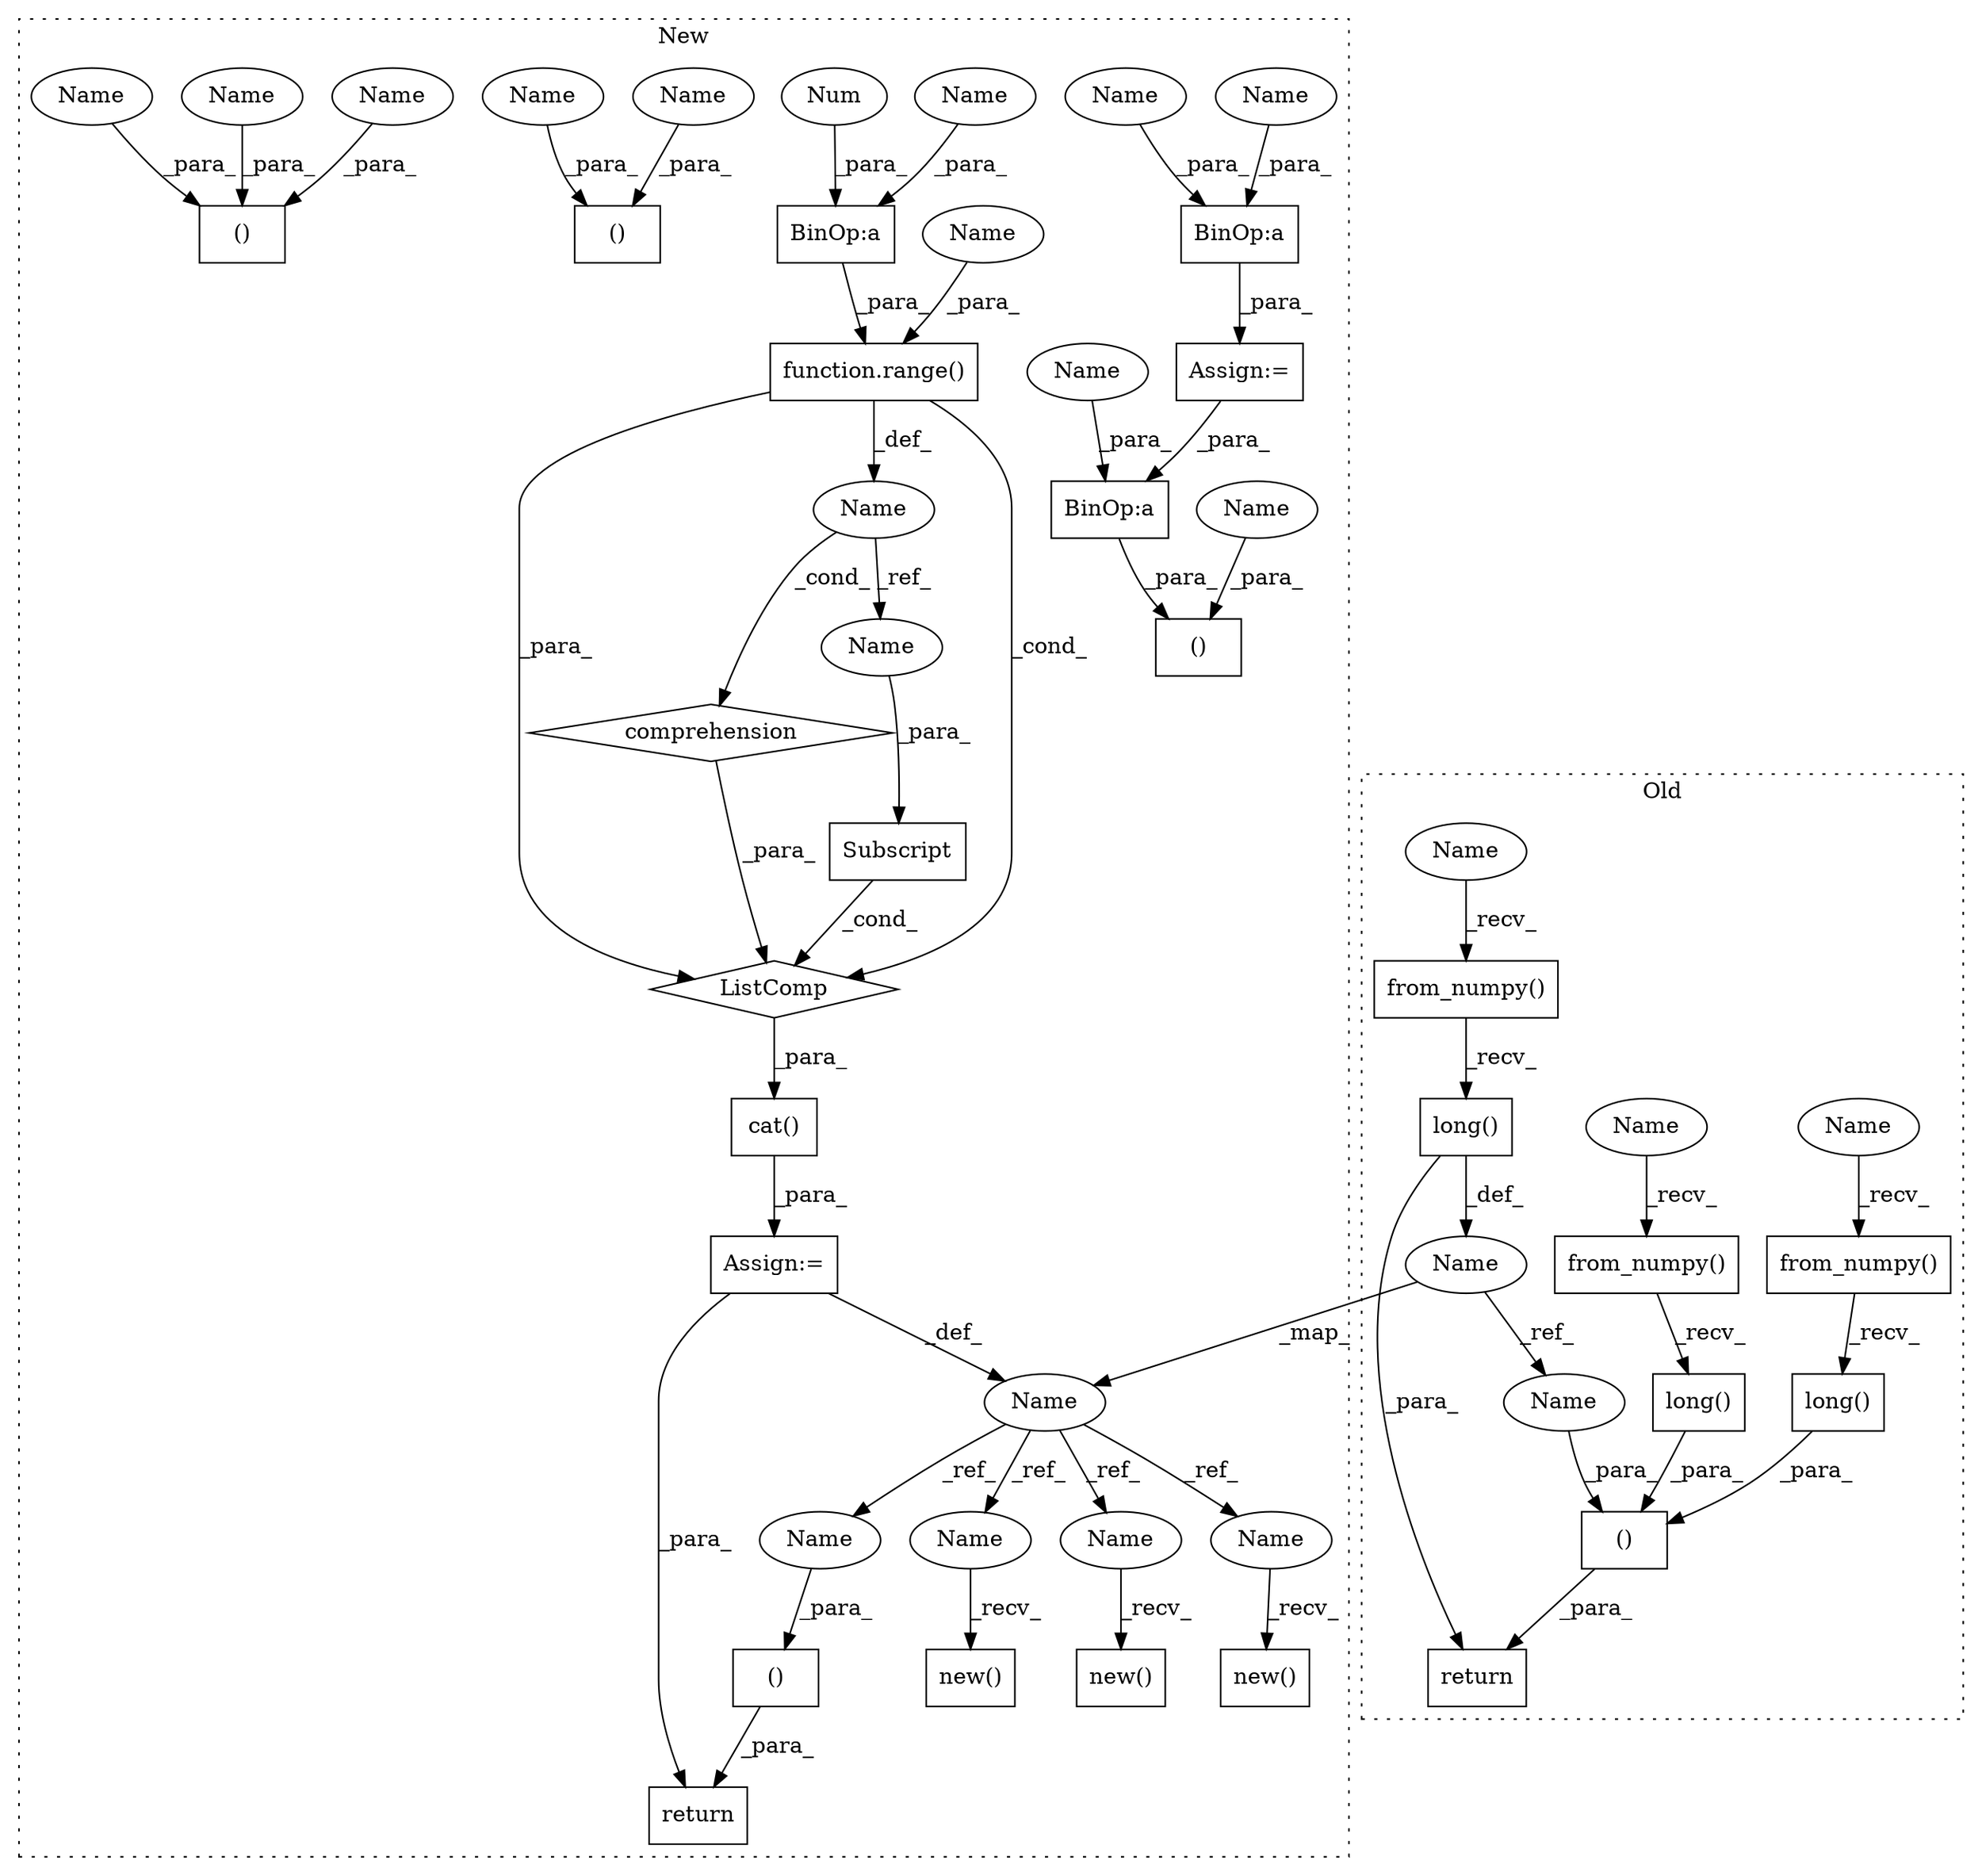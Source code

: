 digraph G {
subgraph cluster0 {
1 [label="long()" a="75" s="3850" l="36" shape="box"];
3 [label="()" a="54" s="3842" l="44" shape="box"];
7 [label="Name" a="87" s="3079" l="4" shape="ellipse"];
10 [label="long()" a="75" s="3811" l="31" shape="box"];
14 [label="from_numpy()" a="75" s="3086,3118" l="17,1" shape="box"];
15 [label="long()" a="75" s="3086" l="40" shape="box"];
16 [label="from_numpy()" a="75" s="3850,3878" l="17,1" shape="box"];
17 [label="from_numpy()" a="75" s="3811,3834" l="17,1" shape="box"];
23 [label="return" a="93" s="3804" l="7" shape="box"];
45 [label="Name" a="87" s="3811" l="5" shape="ellipse"];
46 [label="Name" a="87" s="3086" l="5" shape="ellipse"];
47 [label="Name" a="87" s="3850" l="5" shape="ellipse"];
50 [label="Name" a="87" s="3844" l="4" shape="ellipse"];
label = "Old";
style="dotted";
}
subgraph cluster1 {
2 [label="new()" a="75" s="4898,4917" l="9,1" shape="box"];
4 [label="BinOp:a" a="82" s="4154" l="3" shape="box"];
5 [label="()" a="54" s="5040" l="19" shape="box"];
6 [label="Name" a="87" s="4318" l="4" shape="ellipse"];
8 [label="Subscript" a="63" s="4095,0" l="17,0" shape="box"];
9 [label="function.range()" a="75" s="4124,4158" l="6,1" shape="box"];
11 [label="Name" a="87" s="4117" l="3" shape="ellipse"];
12 [label="comprehension" a="45" s="4113" l="3" shape="diamond"];
13 [label="cat()" a="75" s="4071,4169" l="10,1" shape="box"];
18 [label="ListComp" a="106" s="4081" l="88" shape="diamond"];
19 [label="new()" a="75" s="4632,4651" l="9,1" shape="box"];
20 [label="Num" a="76" s="4157" l="1" shape="ellipse"];
21 [label="new()" a="75" s="4713,4742" l="9,1" shape="box"];
22 [label="Assign:=" a="68" s="4068" l="3" shape="box"];
24 [label="return" a="93" s="5027" l="7" shape="box"];
25 [label="()" a="54" s="3990" l="26" shape="box"];
26 [label="BinOp:a" a="82" s="4300" l="3" shape="box"];
27 [label="BinOp:a" a="82" s="4248" l="3" shape="box"];
28 [label="()" a="54" s="4286" l="23" shape="box"];
29 [label="Assign:=" a="68" s="4238" l="3" shape="box"];
30 [label="()" a="54" s="4186" l="9" shape="box"];
31 [label="Name" a="87" s="3992" l="12" shape="ellipse"];
32 [label="Name" a="87" s="4274" l="12" shape="ellipse"];
33 [label="Name" a="87" s="4288" l="12" shape="ellipse"];
34 [label="Name" a="87" s="4188" l="7" shape="ellipse"];
35 [label="Name" a="87" s="4241" l="7" shape="ellipse"];
36 [label="Name" a="87" s="4632" l="4" shape="ellipse"];
37 [label="Name" a="87" s="4898" l="4" shape="ellipse"];
38 [label="Name" a="87" s="4713" l="4" shape="ellipse"];
39 [label="Name" a="87" s="5042" l="4" shape="ellipse"];
40 [label="Name" a="87" s="4108" l="3" shape="ellipse"];
41 [label="Name" a="87" s="3978" l="12" shape="ellipse"];
42 [label="Name" a="87" s="4130" l="12" shape="ellipse"];
43 [label="Name" a="87" s="4251" l="7" shape="ellipse"];
44 [label="Name" a="87" s="4179" l="7" shape="ellipse"];
48 [label="Name" a="87" s="4006" l="10" shape="ellipse"];
49 [label="Name" a="87" s="4144" l="10" shape="ellipse"];
label = "New";
style="dotted";
}
1 -> 3 [label="_para_"];
3 -> 23 [label="_para_"];
4 -> 9 [label="_para_"];
5 -> 24 [label="_para_"];
6 -> 37 [label="_ref_"];
6 -> 36 [label="_ref_"];
6 -> 38 [label="_ref_"];
6 -> 39 [label="_ref_"];
7 -> 6 [label="_map_"];
7 -> 50 [label="_ref_"];
8 -> 18 [label="_cond_"];
9 -> 18 [label="_para_"];
9 -> 11 [label="_def_"];
9 -> 18 [label="_cond_"];
10 -> 3 [label="_para_"];
11 -> 12 [label="_cond_"];
11 -> 40 [label="_ref_"];
12 -> 18 [label="_para_"];
13 -> 22 [label="_para_"];
14 -> 15 [label="_recv_"];
15 -> 23 [label="_para_"];
15 -> 7 [label="_def_"];
16 -> 1 [label="_recv_"];
17 -> 10 [label="_recv_"];
18 -> 13 [label="_para_"];
20 -> 4 [label="_para_"];
22 -> 6 [label="_def_"];
22 -> 24 [label="_para_"];
26 -> 28 [label="_para_"];
27 -> 29 [label="_para_"];
29 -> 26 [label="_para_"];
31 -> 25 [label="_para_"];
32 -> 28 [label="_para_"];
33 -> 26 [label="_para_"];
34 -> 30 [label="_para_"];
35 -> 27 [label="_para_"];
36 -> 19 [label="_recv_"];
37 -> 2 [label="_recv_"];
38 -> 21 [label="_recv_"];
39 -> 5 [label="_para_"];
40 -> 8 [label="_para_"];
41 -> 25 [label="_para_"];
42 -> 9 [label="_para_"];
43 -> 27 [label="_para_"];
44 -> 30 [label="_para_"];
45 -> 17 [label="_recv_"];
46 -> 14 [label="_recv_"];
47 -> 16 [label="_recv_"];
48 -> 25 [label="_para_"];
49 -> 4 [label="_para_"];
50 -> 3 [label="_para_"];
}